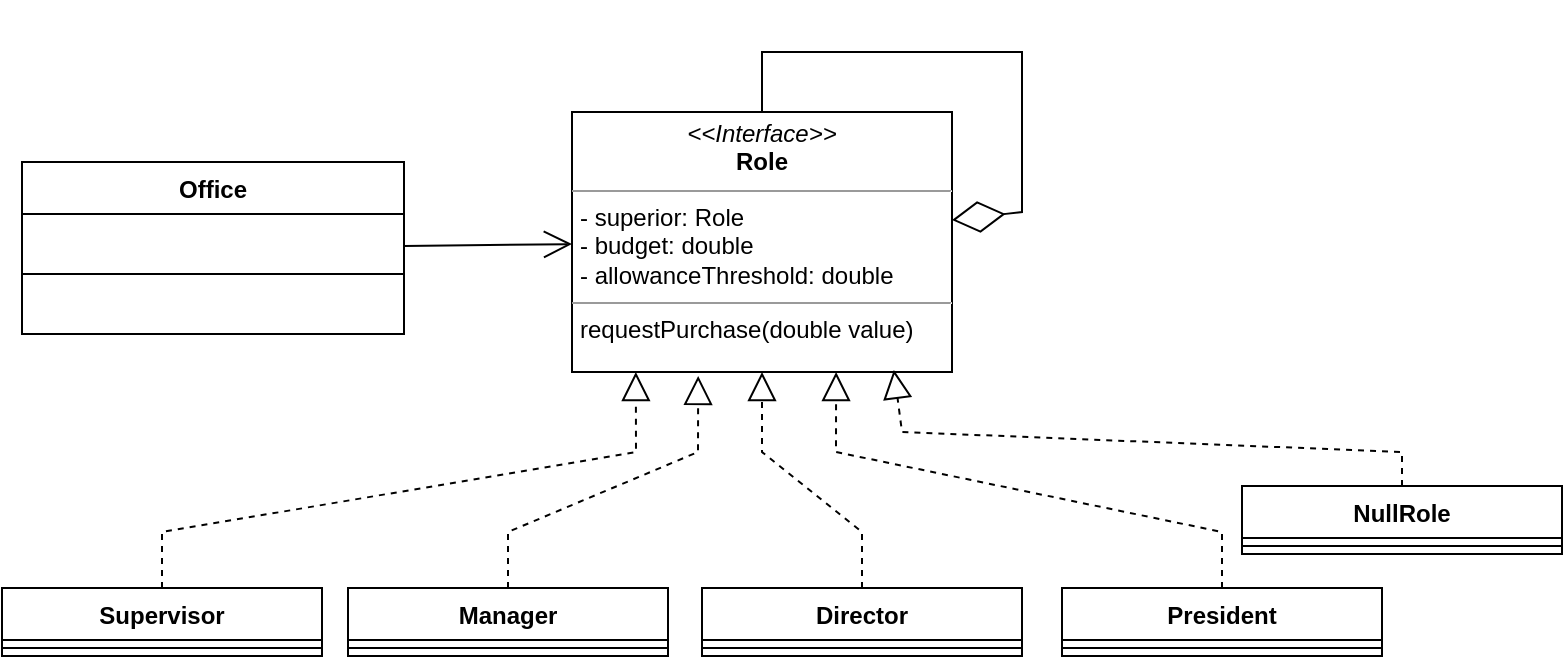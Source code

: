 <mxfile version="20.3.0" type="github">
  <diagram id="C5RBs43oDa-KdzZeNtuy" name="Page-1">
    <mxGraphModel dx="1104" dy="478" grid="1" gridSize="10" guides="1" tooltips="1" connect="1" arrows="1" fold="1" page="1" pageScale="1" pageWidth="827" pageHeight="1169" math="0" shadow="0">
      <root>
        <mxCell id="WIyWlLk6GJQsqaUBKTNV-0" />
        <mxCell id="WIyWlLk6GJQsqaUBKTNV-1" parent="WIyWlLk6GJQsqaUBKTNV-0" />
        <mxCell id="ABSqNP8Waz9jzryBTXlx-0" value="Manager" style="swimlane;fontStyle=1;align=center;verticalAlign=top;childLayout=stackLayout;horizontal=1;startSize=26;horizontalStack=0;resizeParent=1;resizeParentMax=0;resizeLast=0;collapsible=1;marginBottom=0;" parent="WIyWlLk6GJQsqaUBKTNV-1" vertex="1">
          <mxGeometry x="213" y="628" width="160" height="34" as="geometry" />
        </mxCell>
        <mxCell id="ABSqNP8Waz9jzryBTXlx-2" value="" style="line;strokeWidth=1;fillColor=none;align=left;verticalAlign=middle;spacingTop=-1;spacingLeft=3;spacingRight=3;rotatable=0;labelPosition=right;points=[];portConstraint=eastwest;strokeColor=inherit;" parent="ABSqNP8Waz9jzryBTXlx-0" vertex="1">
          <mxGeometry y="26" width="160" height="8" as="geometry" />
        </mxCell>
        <mxCell id="ABSqNP8Waz9jzryBTXlx-5" value="" style="endArrow=block;dashed=1;endFill=0;endSize=12;html=1;rounded=0;exitX=0.5;exitY=0;exitDx=0;exitDy=0;entryX=0.168;entryY=1;entryDx=0;entryDy=0;entryPerimeter=0;" parent="WIyWlLk6GJQsqaUBKTNV-1" source="ABSqNP8Waz9jzryBTXlx-16" target="ABSqNP8Waz9jzryBTXlx-35" edge="1">
          <mxGeometry width="160" relative="1" as="geometry">
            <mxPoint x="144" y="611" as="sourcePoint" />
            <mxPoint x="360" y="462.002" as="targetPoint" />
            <Array as="points">
              <mxPoint x="120" y="600" />
              <mxPoint x="357" y="560" />
            </Array>
          </mxGeometry>
        </mxCell>
        <mxCell id="ABSqNP8Waz9jzryBTXlx-16" value="Supervisor" style="swimlane;fontStyle=1;align=center;verticalAlign=top;childLayout=stackLayout;horizontal=1;startSize=26;horizontalStack=0;resizeParent=1;resizeParentMax=0;resizeLast=0;collapsible=1;marginBottom=0;" parent="WIyWlLk6GJQsqaUBKTNV-1" vertex="1">
          <mxGeometry x="40" y="628" width="160" height="34" as="geometry" />
        </mxCell>
        <mxCell id="ABSqNP8Waz9jzryBTXlx-18" value="" style="line;strokeWidth=1;fillColor=none;align=left;verticalAlign=middle;spacingTop=-1;spacingLeft=3;spacingRight=3;rotatable=0;labelPosition=right;points=[];portConstraint=eastwest;strokeColor=inherit;" parent="ABSqNP8Waz9jzryBTXlx-16" vertex="1">
          <mxGeometry y="26" width="160" height="8" as="geometry" />
        </mxCell>
        <mxCell id="ABSqNP8Waz9jzryBTXlx-20" value="Director" style="swimlane;fontStyle=1;align=center;verticalAlign=top;childLayout=stackLayout;horizontal=1;startSize=26;horizontalStack=0;resizeParent=1;resizeParentMax=0;resizeLast=0;collapsible=1;marginBottom=0;" parent="WIyWlLk6GJQsqaUBKTNV-1" vertex="1">
          <mxGeometry x="390" y="628" width="160" height="34" as="geometry" />
        </mxCell>
        <mxCell id="ABSqNP8Waz9jzryBTXlx-21" value="" style="line;strokeWidth=1;fillColor=none;align=left;verticalAlign=middle;spacingTop=-1;spacingLeft=3;spacingRight=3;rotatable=0;labelPosition=right;points=[];portConstraint=eastwest;strokeColor=inherit;" parent="ABSqNP8Waz9jzryBTXlx-20" vertex="1">
          <mxGeometry y="26" width="160" height="8" as="geometry" />
        </mxCell>
        <mxCell id="ABSqNP8Waz9jzryBTXlx-22" value="President" style="swimlane;fontStyle=1;align=center;verticalAlign=top;childLayout=stackLayout;horizontal=1;startSize=26;horizontalStack=0;resizeParent=1;resizeParentMax=0;resizeLast=0;collapsible=1;marginBottom=0;" parent="WIyWlLk6GJQsqaUBKTNV-1" vertex="1">
          <mxGeometry x="570" y="628" width="160" height="34" as="geometry" />
        </mxCell>
        <mxCell id="ABSqNP8Waz9jzryBTXlx-23" value="" style="line;strokeWidth=1;fillColor=none;align=left;verticalAlign=middle;spacingTop=-1;spacingLeft=3;spacingRight=3;rotatable=0;labelPosition=right;points=[];portConstraint=eastwest;strokeColor=inherit;" parent="ABSqNP8Waz9jzryBTXlx-22" vertex="1">
          <mxGeometry y="26" width="160" height="8" as="geometry" />
        </mxCell>
        <mxCell id="ABSqNP8Waz9jzryBTXlx-24" value="" style="endArrow=block;dashed=1;endFill=0;endSize=12;html=1;rounded=0;exitX=0.5;exitY=0;exitDx=0;exitDy=0;entryX=0.332;entryY=1.015;entryDx=0;entryDy=0;entryPerimeter=0;" parent="WIyWlLk6GJQsqaUBKTNV-1" source="ABSqNP8Waz9jzryBTXlx-0" target="ABSqNP8Waz9jzryBTXlx-35" edge="1">
          <mxGeometry width="160" relative="1" as="geometry">
            <mxPoint x="325" y="620" as="sourcePoint" />
            <mxPoint x="401.04" y="460" as="targetPoint" />
            <Array as="points">
              <mxPoint x="293" y="600" />
              <mxPoint x="388" y="560" />
            </Array>
          </mxGeometry>
        </mxCell>
        <mxCell id="ABSqNP8Waz9jzryBTXlx-25" value="" style="endArrow=block;dashed=1;endFill=0;endSize=12;html=1;rounded=0;exitX=0.5;exitY=0;exitDx=0;exitDy=0;entryX=0.5;entryY=1;entryDx=0;entryDy=0;" parent="WIyWlLk6GJQsqaUBKTNV-1" source="ABSqNP8Waz9jzryBTXlx-20" target="ABSqNP8Waz9jzryBTXlx-35" edge="1">
          <mxGeometry width="160" relative="1" as="geometry">
            <mxPoint x="485" y="620" as="sourcePoint" />
            <mxPoint x="442.08" y="460.988" as="targetPoint" />
            <Array as="points">
              <mxPoint x="470" y="600" />
              <mxPoint x="420" y="560" />
            </Array>
          </mxGeometry>
        </mxCell>
        <mxCell id="ABSqNP8Waz9jzryBTXlx-26" value="" style="endArrow=block;dashed=1;endFill=0;endSize=12;html=1;rounded=0;exitX=0.5;exitY=0;exitDx=0;exitDy=0;entryX=0.695;entryY=1;entryDx=0;entryDy=0;entryPerimeter=0;" parent="WIyWlLk6GJQsqaUBKTNV-1" source="ABSqNP8Waz9jzryBTXlx-22" target="ABSqNP8Waz9jzryBTXlx-35" edge="1">
          <mxGeometry width="160" relative="1" as="geometry">
            <mxPoint x="675" y="600" as="sourcePoint" />
            <mxPoint x="480.06" y="464.004" as="targetPoint" />
            <Array as="points">
              <mxPoint x="650" y="600" />
              <mxPoint x="457" y="560" />
            </Array>
          </mxGeometry>
        </mxCell>
        <mxCell id="ABSqNP8Waz9jzryBTXlx-30" value="Office" style="swimlane;fontStyle=1;align=center;verticalAlign=top;childLayout=stackLayout;horizontal=1;startSize=26;horizontalStack=0;resizeParent=1;resizeParentMax=0;resizeLast=0;collapsible=1;marginBottom=0;" parent="WIyWlLk6GJQsqaUBKTNV-1" vertex="1">
          <mxGeometry x="50" y="415" width="191" height="86" as="geometry" />
        </mxCell>
        <mxCell id="ABSqNP8Waz9jzryBTXlx-31" value=" " style="text;strokeColor=none;fillColor=none;align=left;verticalAlign=top;spacingLeft=4;spacingRight=4;overflow=hidden;rotatable=0;points=[[0,0.5],[1,0.5]];portConstraint=eastwest;" parent="ABSqNP8Waz9jzryBTXlx-30" vertex="1">
          <mxGeometry y="26" width="191" height="26" as="geometry" />
        </mxCell>
        <mxCell id="ABSqNP8Waz9jzryBTXlx-32" value="" style="line;strokeWidth=1;fillColor=none;align=left;verticalAlign=middle;spacingTop=-1;spacingLeft=3;spacingRight=3;rotatable=0;labelPosition=right;points=[];portConstraint=eastwest;strokeColor=inherit;" parent="ABSqNP8Waz9jzryBTXlx-30" vertex="1">
          <mxGeometry y="52" width="191" height="8" as="geometry" />
        </mxCell>
        <mxCell id="ABSqNP8Waz9jzryBTXlx-33" value=" " style="text;strokeColor=none;fillColor=none;align=left;verticalAlign=top;spacingLeft=4;spacingRight=4;overflow=hidden;rotatable=0;points=[[0,0.5],[1,0.5]];portConstraint=eastwest;" parent="ABSqNP8Waz9jzryBTXlx-30" vertex="1">
          <mxGeometry y="60" width="191" height="26" as="geometry" />
        </mxCell>
        <mxCell id="ABSqNP8Waz9jzryBTXlx-35" value="&lt;p style=&quot;margin:0px;margin-top:4px;text-align:center;&quot;&gt;&lt;i&gt;&amp;lt;&amp;lt;Interface&amp;gt;&amp;gt;&lt;/i&gt;&lt;br&gt;&lt;b&gt;Role&lt;/b&gt;&lt;/p&gt;&lt;hr size=&quot;1&quot;&gt;&lt;p style=&quot;margin:0px;margin-left:4px;&quot;&gt;- superior: Role&lt;br&gt;&lt;/p&gt;&lt;p style=&quot;margin:0px;margin-left:4px;&quot;&gt;- budget: double&lt;/p&gt;&lt;p style=&quot;margin:0px;margin-left:4px;&quot;&gt;- allowanceThreshold: double&lt;br&gt;&lt;/p&gt;&lt;hr size=&quot;1&quot;&gt;&lt;p style=&quot;margin:0px;margin-left:4px;&quot;&gt;requestPurchase(double value)&lt;br&gt;&lt;/p&gt;" style="verticalAlign=top;align=left;overflow=fill;fontSize=12;fontFamily=Helvetica;html=1;" parent="WIyWlLk6GJQsqaUBKTNV-1" vertex="1">
          <mxGeometry x="325" y="390" width="190" height="130" as="geometry" />
        </mxCell>
        <mxCell id="ABSqNP8Waz9jzryBTXlx-39" value="NullRole" style="swimlane;fontStyle=1;align=center;verticalAlign=top;childLayout=stackLayout;horizontal=1;startSize=26;horizontalStack=0;resizeParent=1;resizeParentMax=0;resizeLast=0;collapsible=1;marginBottom=0;" parent="WIyWlLk6GJQsqaUBKTNV-1" vertex="1">
          <mxGeometry x="660" y="577" width="160" height="34" as="geometry" />
        </mxCell>
        <mxCell id="ABSqNP8Waz9jzryBTXlx-40" value="" style="line;strokeWidth=1;fillColor=none;align=left;verticalAlign=middle;spacingTop=-1;spacingLeft=3;spacingRight=3;rotatable=0;labelPosition=right;points=[];portConstraint=eastwest;strokeColor=inherit;" parent="ABSqNP8Waz9jzryBTXlx-39" vertex="1">
          <mxGeometry y="26" width="160" height="8" as="geometry" />
        </mxCell>
        <mxCell id="ABSqNP8Waz9jzryBTXlx-41" value="" style="endArrow=block;dashed=1;endFill=0;endSize=12;html=1;rounded=0;exitX=0.5;exitY=0;exitDx=0;exitDy=0;entryX=0.847;entryY=0.992;entryDx=0;entryDy=0;entryPerimeter=0;" parent="WIyWlLk6GJQsqaUBKTNV-1" source="ABSqNP8Waz9jzryBTXlx-39" target="ABSqNP8Waz9jzryBTXlx-35" edge="1">
          <mxGeometry width="160" relative="1" as="geometry">
            <mxPoint x="745" y="523" as="sourcePoint" />
            <mxPoint x="531.5" y="443" as="targetPoint" />
            <Array as="points">
              <mxPoint x="740" y="560" />
              <mxPoint x="490" y="550" />
            </Array>
          </mxGeometry>
        </mxCell>
        <mxCell id="majRBMqXA60_pimvOrmY-0" value="" style="endArrow=diamondThin;endFill=0;endSize=24;html=1;rounded=0;" edge="1" parent="WIyWlLk6GJQsqaUBKTNV-1" source="ABSqNP8Waz9jzryBTXlx-35" target="ABSqNP8Waz9jzryBTXlx-35">
          <mxGeometry width="160" relative="1" as="geometry">
            <mxPoint x="430" y="340" as="sourcePoint" />
            <mxPoint x="540" y="460" as="targetPoint" />
            <Array as="points">
              <mxPoint x="420" y="360" />
              <mxPoint x="550" y="360" />
              <mxPoint x="550" y="440" />
            </Array>
          </mxGeometry>
        </mxCell>
        <mxCell id="majRBMqXA60_pimvOrmY-1" value="" style="endArrow=open;endFill=1;endSize=12;html=1;rounded=0;" edge="1" parent="WIyWlLk6GJQsqaUBKTNV-1" source="ABSqNP8Waz9jzryBTXlx-30" target="ABSqNP8Waz9jzryBTXlx-35">
          <mxGeometry width="160" relative="1" as="geometry">
            <mxPoint x="220" y="360" as="sourcePoint" />
            <mxPoint x="380" y="360" as="targetPoint" />
          </mxGeometry>
        </mxCell>
      </root>
    </mxGraphModel>
  </diagram>
</mxfile>
